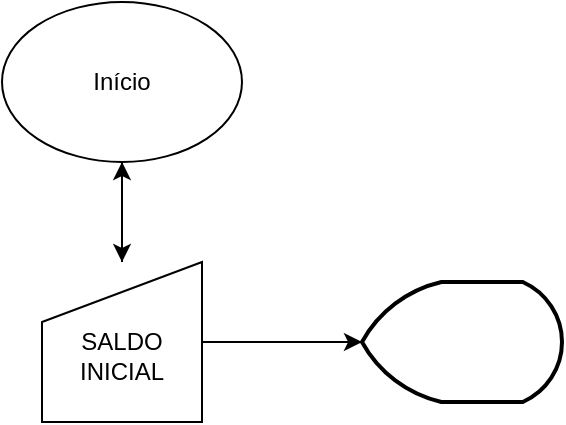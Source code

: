 <mxfile version="28.0.7">
  <diagram name="Página-1" id="3QtFrNminv7boJr-y0DP">
    <mxGraphModel dx="391" dy="631" grid="1" gridSize="10" guides="1" tooltips="1" connect="1" arrows="1" fold="1" page="1" pageScale="1" pageWidth="827" pageHeight="1169" math="0" shadow="0">
      <root>
        <mxCell id="0" />
        <mxCell id="1" parent="0" />
        <mxCell id="Y6l5cxqiQ-Mch1TFfQXQ-3" style="edgeStyle=orthogonalEdgeStyle;rounded=0;orthogonalLoop=1;jettySize=auto;html=1;" edge="1" parent="1" source="Y6l5cxqiQ-Mch1TFfQXQ-1" target="Y6l5cxqiQ-Mch1TFfQXQ-2">
          <mxGeometry relative="1" as="geometry" />
        </mxCell>
        <mxCell id="Y6l5cxqiQ-Mch1TFfQXQ-1" value="Início" style="ellipse;whiteSpace=wrap;html=1;" vertex="1" parent="1">
          <mxGeometry x="280" y="20" width="120" height="80" as="geometry" />
        </mxCell>
        <mxCell id="Y6l5cxqiQ-Mch1TFfQXQ-4" value="" style="edgeStyle=orthogonalEdgeStyle;rounded=0;orthogonalLoop=1;jettySize=auto;html=1;" edge="1" parent="1" source="Y6l5cxqiQ-Mch1TFfQXQ-2" target="Y6l5cxqiQ-Mch1TFfQXQ-1">
          <mxGeometry relative="1" as="geometry" />
        </mxCell>
        <mxCell id="Y6l5cxqiQ-Mch1TFfQXQ-2" value="&lt;div&gt;&lt;br&gt;&lt;/div&gt;SALDO INICIAL" style="shape=manualInput;whiteSpace=wrap;html=1;" vertex="1" parent="1">
          <mxGeometry x="300" y="150" width="80" height="80" as="geometry" />
        </mxCell>
        <mxCell id="Y6l5cxqiQ-Mch1TFfQXQ-5" value="" style="strokeWidth=2;html=1;shape=mxgraph.flowchart.display;whiteSpace=wrap;" vertex="1" parent="1">
          <mxGeometry x="460" y="160" width="100" height="60" as="geometry" />
        </mxCell>
        <mxCell id="Y6l5cxqiQ-Mch1TFfQXQ-6" style="edgeStyle=orthogonalEdgeStyle;rounded=0;orthogonalLoop=1;jettySize=auto;html=1;entryX=0;entryY=0.5;entryDx=0;entryDy=0;entryPerimeter=0;" edge="1" parent="1" source="Y6l5cxqiQ-Mch1TFfQXQ-2" target="Y6l5cxqiQ-Mch1TFfQXQ-5">
          <mxGeometry relative="1" as="geometry" />
        </mxCell>
      </root>
    </mxGraphModel>
  </diagram>
</mxfile>
